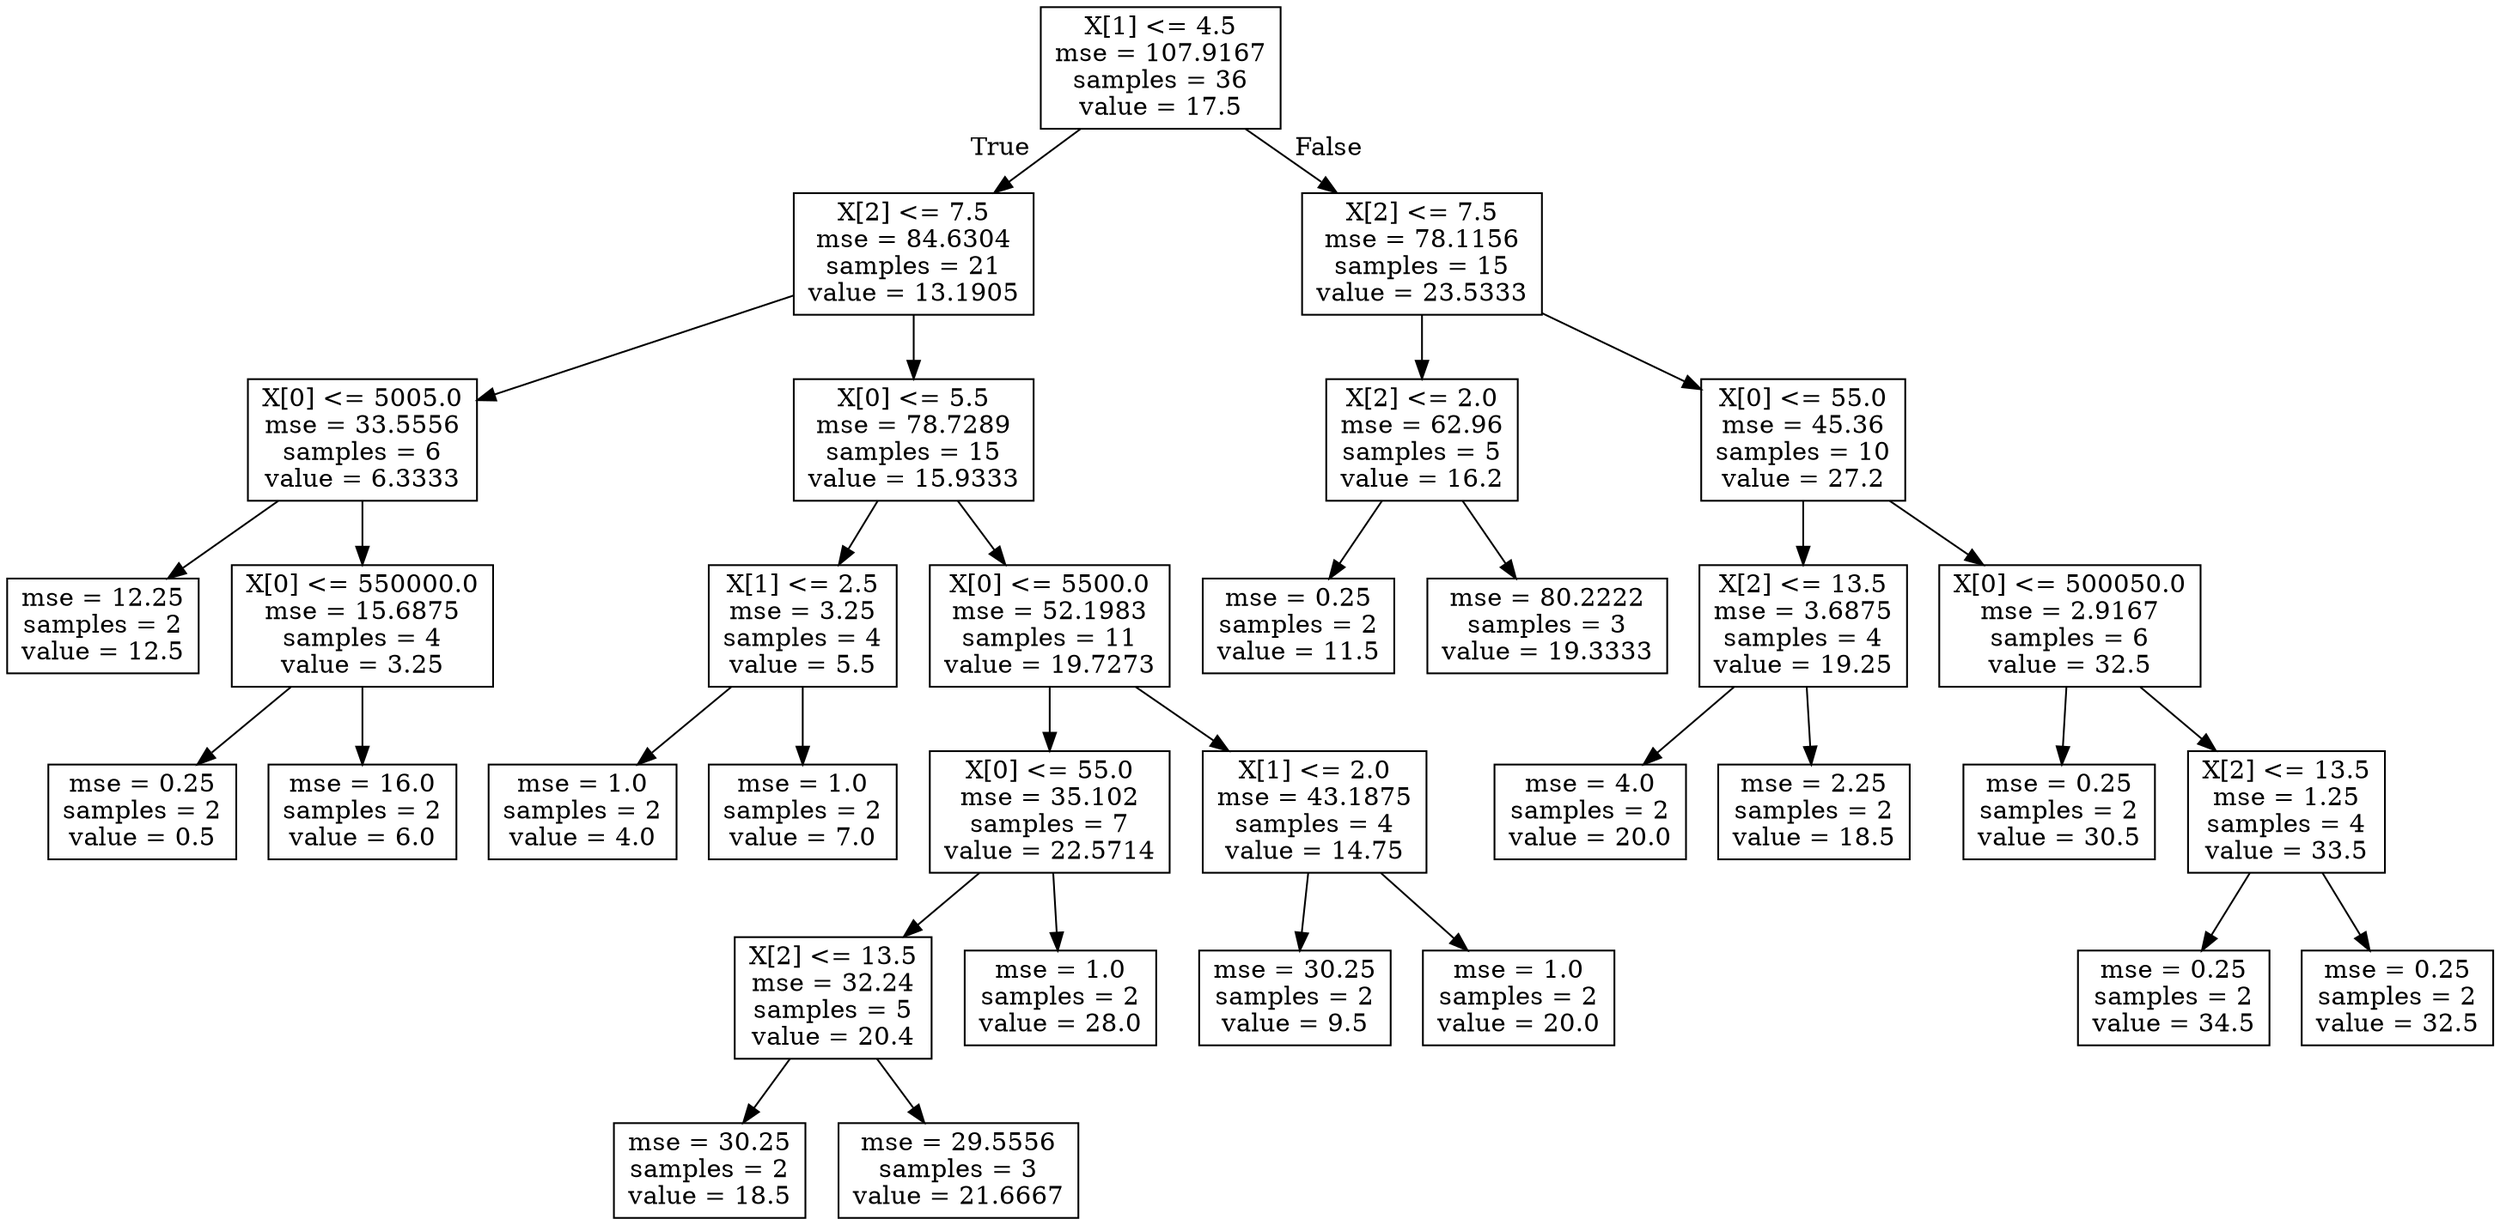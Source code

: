 digraph Tree {
node [shape=box] ;
0 [label="X[1] <= 4.5\nmse = 107.9167\nsamples = 36\nvalue = 17.5"] ;
1 [label="X[2] <= 7.5\nmse = 84.6304\nsamples = 21\nvalue = 13.1905"] ;
0 -> 1 [labeldistance=2.5, labelangle=45, headlabel="True"] ;
2 [label="X[0] <= 5005.0\nmse = 33.5556\nsamples = 6\nvalue = 6.3333"] ;
1 -> 2 ;
3 [label="mse = 12.25\nsamples = 2\nvalue = 12.5"] ;
2 -> 3 ;
4 [label="X[0] <= 550000.0\nmse = 15.6875\nsamples = 4\nvalue = 3.25"] ;
2 -> 4 ;
5 [label="mse = 0.25\nsamples = 2\nvalue = 0.5"] ;
4 -> 5 ;
6 [label="mse = 16.0\nsamples = 2\nvalue = 6.0"] ;
4 -> 6 ;
7 [label="X[0] <= 5.5\nmse = 78.7289\nsamples = 15\nvalue = 15.9333"] ;
1 -> 7 ;
8 [label="X[1] <= 2.5\nmse = 3.25\nsamples = 4\nvalue = 5.5"] ;
7 -> 8 ;
9 [label="mse = 1.0\nsamples = 2\nvalue = 4.0"] ;
8 -> 9 ;
10 [label="mse = 1.0\nsamples = 2\nvalue = 7.0"] ;
8 -> 10 ;
11 [label="X[0] <= 5500.0\nmse = 52.1983\nsamples = 11\nvalue = 19.7273"] ;
7 -> 11 ;
12 [label="X[0] <= 55.0\nmse = 35.102\nsamples = 7\nvalue = 22.5714"] ;
11 -> 12 ;
13 [label="X[2] <= 13.5\nmse = 32.24\nsamples = 5\nvalue = 20.4"] ;
12 -> 13 ;
14 [label="mse = 30.25\nsamples = 2\nvalue = 18.5"] ;
13 -> 14 ;
15 [label="mse = 29.5556\nsamples = 3\nvalue = 21.6667"] ;
13 -> 15 ;
16 [label="mse = 1.0\nsamples = 2\nvalue = 28.0"] ;
12 -> 16 ;
17 [label="X[1] <= 2.0\nmse = 43.1875\nsamples = 4\nvalue = 14.75"] ;
11 -> 17 ;
18 [label="mse = 30.25\nsamples = 2\nvalue = 9.5"] ;
17 -> 18 ;
19 [label="mse = 1.0\nsamples = 2\nvalue = 20.0"] ;
17 -> 19 ;
20 [label="X[2] <= 7.5\nmse = 78.1156\nsamples = 15\nvalue = 23.5333"] ;
0 -> 20 [labeldistance=2.5, labelangle=-45, headlabel="False"] ;
21 [label="X[2] <= 2.0\nmse = 62.96\nsamples = 5\nvalue = 16.2"] ;
20 -> 21 ;
22 [label="mse = 0.25\nsamples = 2\nvalue = 11.5"] ;
21 -> 22 ;
23 [label="mse = 80.2222\nsamples = 3\nvalue = 19.3333"] ;
21 -> 23 ;
24 [label="X[0] <= 55.0\nmse = 45.36\nsamples = 10\nvalue = 27.2"] ;
20 -> 24 ;
25 [label="X[2] <= 13.5\nmse = 3.6875\nsamples = 4\nvalue = 19.25"] ;
24 -> 25 ;
26 [label="mse = 4.0\nsamples = 2\nvalue = 20.0"] ;
25 -> 26 ;
27 [label="mse = 2.25\nsamples = 2\nvalue = 18.5"] ;
25 -> 27 ;
28 [label="X[0] <= 500050.0\nmse = 2.9167\nsamples = 6\nvalue = 32.5"] ;
24 -> 28 ;
29 [label="mse = 0.25\nsamples = 2\nvalue = 30.5"] ;
28 -> 29 ;
30 [label="X[2] <= 13.5\nmse = 1.25\nsamples = 4\nvalue = 33.5"] ;
28 -> 30 ;
31 [label="mse = 0.25\nsamples = 2\nvalue = 34.5"] ;
30 -> 31 ;
32 [label="mse = 0.25\nsamples = 2\nvalue = 32.5"] ;
30 -> 32 ;
}